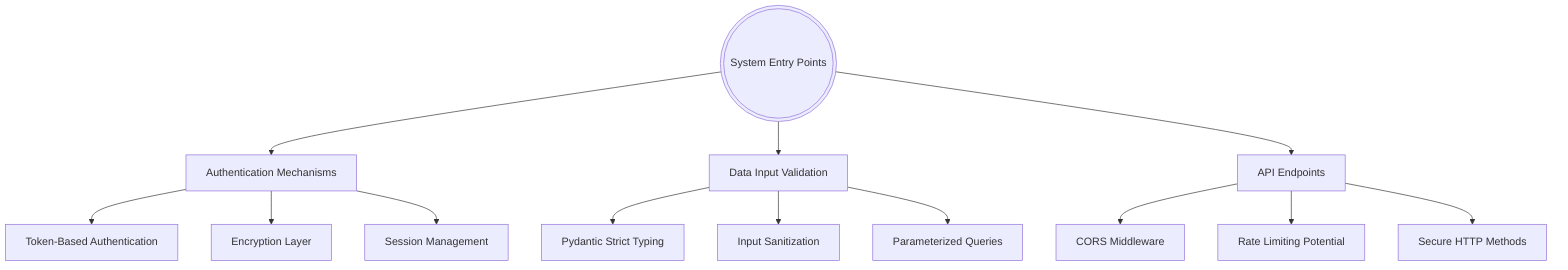 ---
config:
  layout: fixed
---
flowchart TD
    A["System Entry Points"] --> B["Authentication Mechanisms"] & C["Data Input Validation"] & D["API Endpoints"]
    B --> B1["Token-Based Authentication"] & B2["Encryption Layer"] & B3["Session Management"]
    C --> C1["Pydantic Strict Typing"] & C2["Input Sanitization"] & C3["Parameterized Queries"]
    D --> D1["CORS Middleware"] & D2["Rate Limiting Potential"] & D3["Secure HTTP Methods"]
    A@{ shape: dbl-circ}